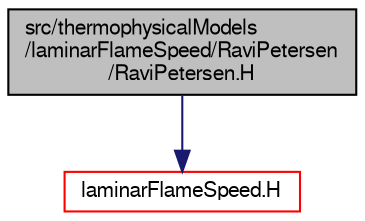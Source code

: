 digraph "src/thermophysicalModels/laminarFlameSpeed/RaviPetersen/RaviPetersen.H"
{
  bgcolor="transparent";
  edge [fontname="FreeSans",fontsize="10",labelfontname="FreeSans",labelfontsize="10"];
  node [fontname="FreeSans",fontsize="10",shape=record];
  Node0 [label="src/thermophysicalModels\l/laminarFlameSpeed/RaviPetersen\l/RaviPetersen.H",height=0.2,width=0.4,color="black", fillcolor="grey75", style="filled", fontcolor="black"];
  Node0 -> Node1 [color="midnightblue",fontsize="10",style="solid",fontname="FreeSans"];
  Node1 [label="laminarFlameSpeed.H",height=0.2,width=0.4,color="red",URL="$a15581.html"];
}
